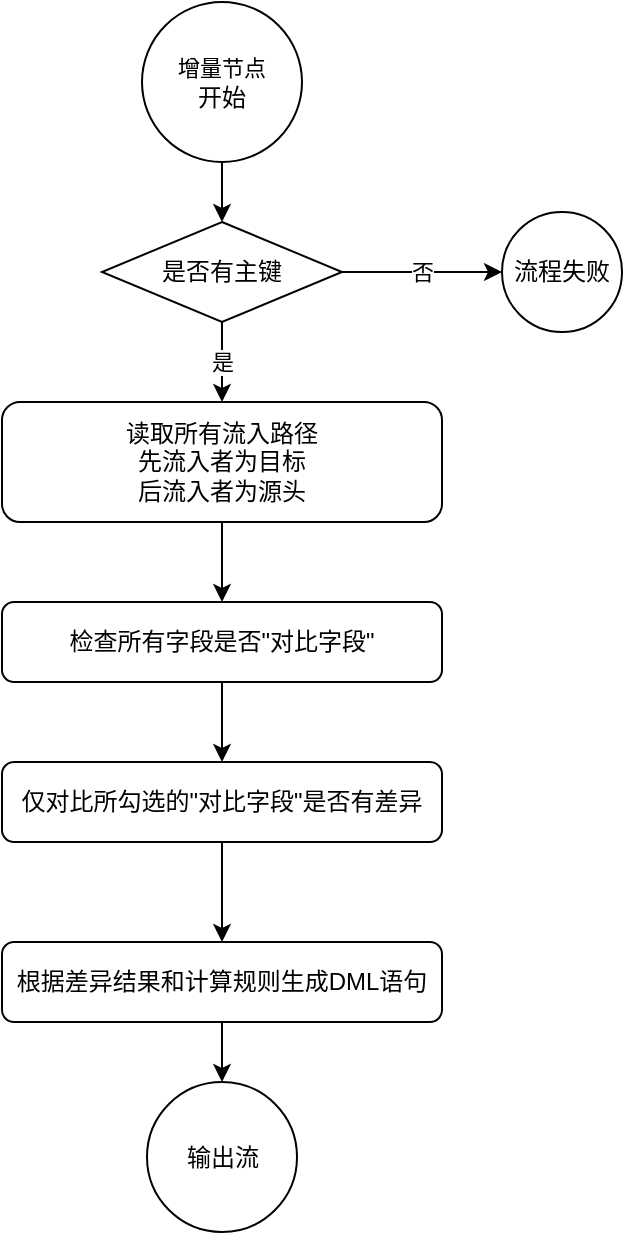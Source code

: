 <mxfile version="19.0.1" type="github">
  <diagram id="bOoe2NxmkvF0bRaBIGEX" name="Page-1">
    <mxGraphModel dx="1038" dy="579" grid="1" gridSize="10" guides="1" tooltips="1" connect="1" arrows="1" fold="1" page="1" pageScale="1" pageWidth="827" pageHeight="1169" math="0" shadow="0">
      <root>
        <mxCell id="0" />
        <mxCell id="1" parent="0" />
        <mxCell id="zyml7NIZk6SGXTnszbco-8" value="" style="edgeStyle=orthogonalEdgeStyle;rounded=0;orthogonalLoop=1;jettySize=auto;html=1;" edge="1" parent="1" source="zyml7NIZk6SGXTnszbco-1" target="zyml7NIZk6SGXTnszbco-11">
          <mxGeometry relative="1" as="geometry">
            <mxPoint x="250" y="120" as="targetPoint" />
          </mxGeometry>
        </mxCell>
        <mxCell id="zyml7NIZk6SGXTnszbco-1" value="&lt;span style=&quot;font-size: 11px; background-color: rgb(255, 255, 255);&quot;&gt;增量节点&lt;/span&gt;&lt;br&gt;开始" style="ellipse;whiteSpace=wrap;html=1;fontFamily=Helvetica;fontSize=12;fontColor=default;align=center;strokeColor=default;fillColor=default;" vertex="1" parent="1">
          <mxGeometry x="210" y="20" width="80" height="80" as="geometry" />
        </mxCell>
        <mxCell id="zyml7NIZk6SGXTnszbco-5" value="" style="edgeStyle=orthogonalEdgeStyle;rounded=0;orthogonalLoop=1;jettySize=auto;html=1;" edge="1" parent="1" source="zyml7NIZk6SGXTnszbco-2" target="zyml7NIZk6SGXTnszbco-4">
          <mxGeometry relative="1" as="geometry" />
        </mxCell>
        <mxCell id="zyml7NIZk6SGXTnszbco-2" value="读取所有流入路径&lt;br&gt;先流入者为目标&lt;br&gt;后流入者为源头" style="rounded=1;whiteSpace=wrap;html=1;" vertex="1" parent="1">
          <mxGeometry x="140" y="220" width="220" height="60" as="geometry" />
        </mxCell>
        <mxCell id="zyml7NIZk6SGXTnszbco-17" value="" style="edgeStyle=orthogonalEdgeStyle;rounded=0;orthogonalLoop=1;jettySize=auto;html=1;" edge="1" parent="1" source="zyml7NIZk6SGXTnszbco-4" target="zyml7NIZk6SGXTnszbco-16">
          <mxGeometry relative="1" as="geometry" />
        </mxCell>
        <mxCell id="zyml7NIZk6SGXTnszbco-4" value="检查所有字段是否&quot;对比字段&quot;" style="whiteSpace=wrap;html=1;rounded=1;" vertex="1" parent="1">
          <mxGeometry x="140" y="320" width="220" height="40" as="geometry" />
        </mxCell>
        <mxCell id="zyml7NIZk6SGXTnszbco-13" value="否" style="edgeStyle=orthogonalEdgeStyle;rounded=0;orthogonalLoop=1;jettySize=auto;html=1;" edge="1" parent="1" source="zyml7NIZk6SGXTnszbco-11" target="zyml7NIZk6SGXTnszbco-12">
          <mxGeometry relative="1" as="geometry" />
        </mxCell>
        <mxCell id="zyml7NIZk6SGXTnszbco-15" value="是" style="edgeStyle=orthogonalEdgeStyle;rounded=0;orthogonalLoop=1;jettySize=auto;html=1;exitX=0.5;exitY=1;exitDx=0;exitDy=0;entryX=0.5;entryY=0;entryDx=0;entryDy=0;" edge="1" parent="1" source="zyml7NIZk6SGXTnszbco-11" target="zyml7NIZk6SGXTnszbco-2">
          <mxGeometry relative="1" as="geometry" />
        </mxCell>
        <mxCell id="zyml7NIZk6SGXTnszbco-11" value="是否有主键" style="rhombus;whiteSpace=wrap;html=1;" vertex="1" parent="1">
          <mxGeometry x="190" y="130" width="120" height="50" as="geometry" />
        </mxCell>
        <mxCell id="zyml7NIZk6SGXTnszbco-12" value="流程失败" style="ellipse;whiteSpace=wrap;html=1;" vertex="1" parent="1">
          <mxGeometry x="390" y="125" width="60" height="60" as="geometry" />
        </mxCell>
        <mxCell id="zyml7NIZk6SGXTnszbco-19" value="" style="edgeStyle=orthogonalEdgeStyle;rounded=0;orthogonalLoop=1;jettySize=auto;html=1;" edge="1" parent="1" source="zyml7NIZk6SGXTnszbco-16" target="zyml7NIZk6SGXTnszbco-18">
          <mxGeometry relative="1" as="geometry" />
        </mxCell>
        <mxCell id="zyml7NIZk6SGXTnszbco-16" value="仅对比所勾选的&quot;对比字段&quot;是否有差异" style="whiteSpace=wrap;html=1;rounded=1;" vertex="1" parent="1">
          <mxGeometry x="140" y="400" width="220" height="40" as="geometry" />
        </mxCell>
        <mxCell id="zyml7NIZk6SGXTnszbco-24" value="" style="edgeStyle=orthogonalEdgeStyle;rounded=0;orthogonalLoop=1;jettySize=auto;html=1;" edge="1" parent="1" source="zyml7NIZk6SGXTnszbco-18" target="zyml7NIZk6SGXTnszbco-23">
          <mxGeometry relative="1" as="geometry" />
        </mxCell>
        <mxCell id="zyml7NIZk6SGXTnszbco-18" value="根据差异结果和计算规则生成DML语句" style="whiteSpace=wrap;html=1;rounded=1;" vertex="1" parent="1">
          <mxGeometry x="140" y="490" width="220" height="40" as="geometry" />
        </mxCell>
        <mxCell id="zyml7NIZk6SGXTnszbco-23" value="输出流" style="ellipse;whiteSpace=wrap;html=1;rounded=1;" vertex="1" parent="1">
          <mxGeometry x="212.5" y="560" width="75" height="75" as="geometry" />
        </mxCell>
      </root>
    </mxGraphModel>
  </diagram>
</mxfile>
